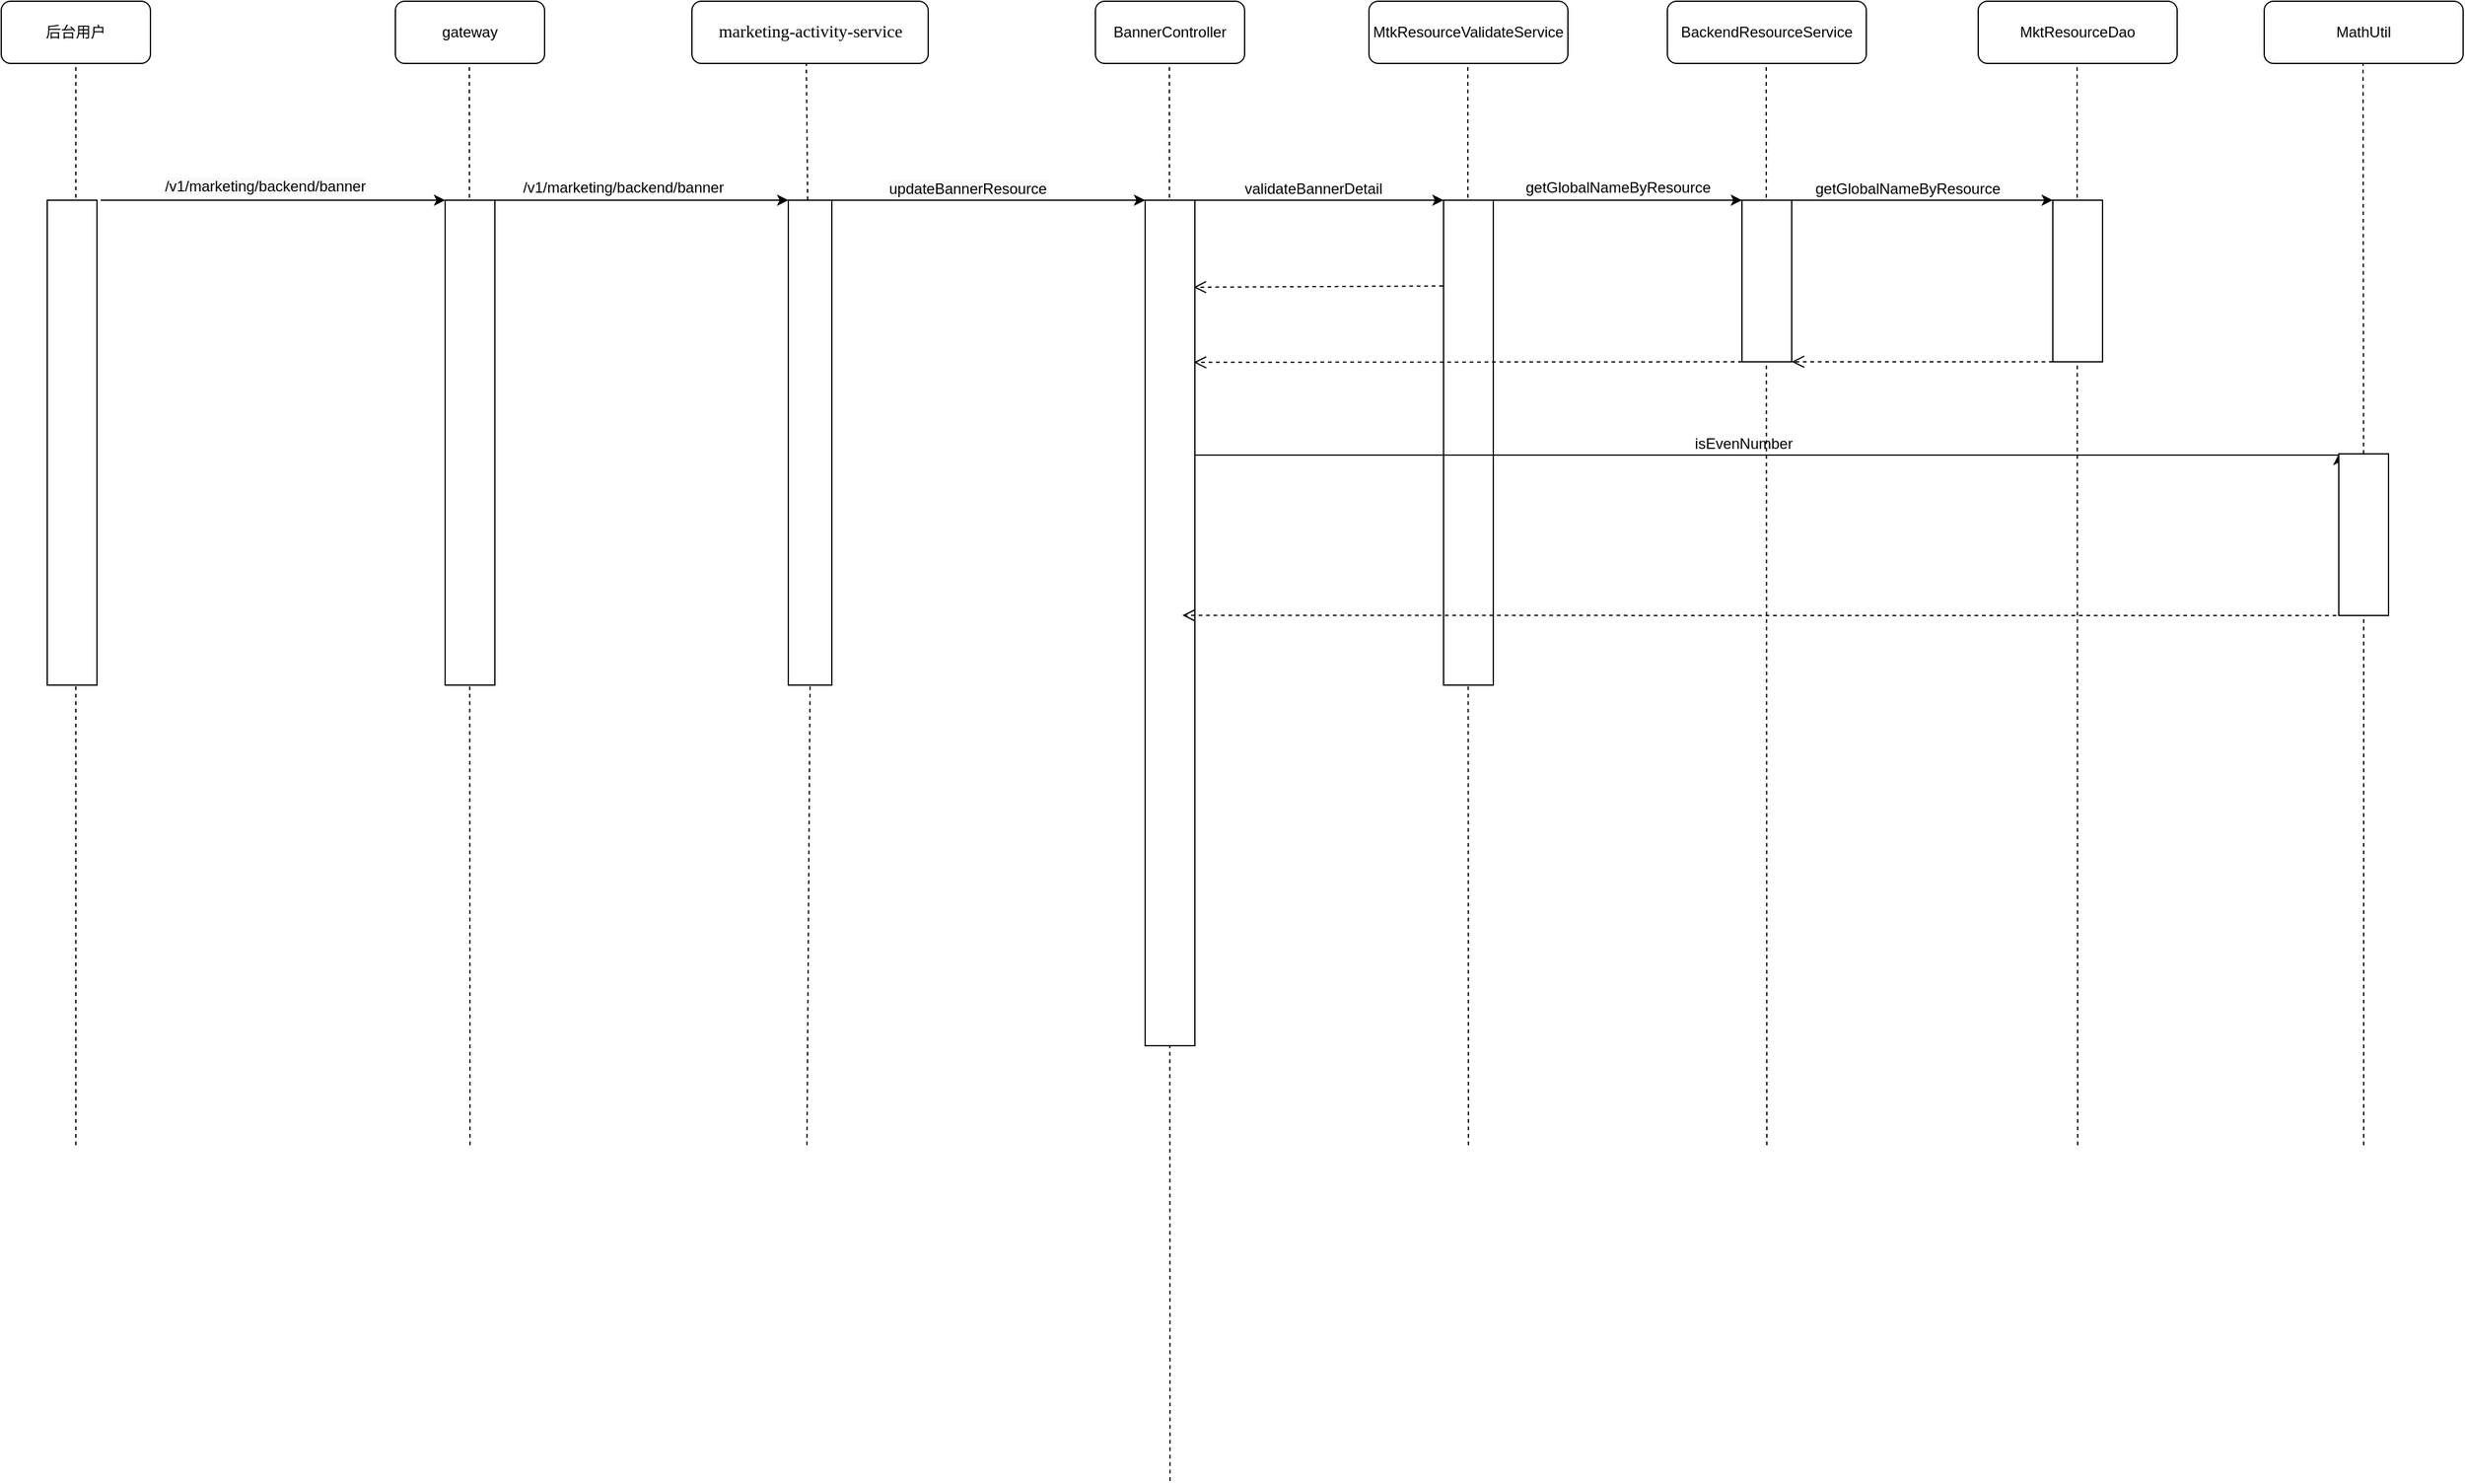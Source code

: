 <mxfile version="15.7.4" type="github">
  <diagram id="LWCq6rCbVmr-GRsFnDi5" name="Page-1">
    <mxGraphModel dx="1350" dy="738" grid="1" gridSize="10" guides="1" tooltips="1" connect="1" arrows="1" fold="1" page="1" pageScale="1" pageWidth="2339" pageHeight="3300" math="0" shadow="0">
      <root>
        <mxCell id="0" />
        <mxCell id="1" parent="0" />
        <mxCell id="MEJ56RyX_G-aqx-PhtDr-10" value="后台用户" style="rounded=1;whiteSpace=wrap;html=1;labelBackgroundColor=default;fontColor=#000000;" parent="1" vertex="1">
          <mxGeometry x="90" y="100" width="120" height="50" as="geometry" />
        </mxCell>
        <mxCell id="MEJ56RyX_G-aqx-PhtDr-14" value="" style="endArrow=none;dashed=1;html=1;rounded=0;fontColor=#000000;entryX=0.5;entryY=1;entryDx=0;entryDy=0;" parent="1" target="MEJ56RyX_G-aqx-PhtDr-10" edge="1">
          <mxGeometry width="50" height="50" relative="1" as="geometry">
            <mxPoint x="150" y="1020" as="sourcePoint" />
            <mxPoint x="180" y="150" as="targetPoint" />
          </mxGeometry>
        </mxCell>
        <mxCell id="MEJ56RyX_G-aqx-PhtDr-16" value="" style="rounded=0;whiteSpace=wrap;html=1;labelBackgroundColor=default;fontColor=#000000;" parent="1" vertex="1">
          <mxGeometry x="127" y="260" width="40" height="390" as="geometry" />
        </mxCell>
        <mxCell id="MEJ56RyX_G-aqx-PhtDr-17" value="&lt;p class=&quot;MsoNormal&quot; style=&quot;margin: 0pt 0pt 0.0pt ; text-align: justify ; font-family: &amp;#34;calibri&amp;#34; ; font-size: 10.5pt&quot;&gt;&lt;span style=&quot;font-size: 10.5pt&quot;&gt;marketing-activity-service&lt;/span&gt;&lt;/p&gt;" style="rounded=1;whiteSpace=wrap;html=1;labelBackgroundColor=default;fontColor=#000000;" parent="1" vertex="1">
          <mxGeometry x="645.5" y="100" width="190" height="50" as="geometry" />
        </mxCell>
        <mxCell id="MEJ56RyX_G-aqx-PhtDr-46" value="" style="endArrow=none;dashed=1;html=1;rounded=0;fontColor=#000000;entryX=0.5;entryY=1;entryDx=0;entryDy=0;startArrow=none;" parent="1" source="MEJ56RyX_G-aqx-PhtDr-53" edge="1">
          <mxGeometry width="50" height="50" relative="1" as="geometry">
            <mxPoint x="737.5" y="1716" as="sourcePoint" />
            <mxPoint x="737.5" y="150" as="targetPoint" />
          </mxGeometry>
        </mxCell>
        <mxCell id="MEJ56RyX_G-aqx-PhtDr-48" value="MtkResourceValidateService" style="rounded=1;whiteSpace=wrap;html=1;labelBackgroundColor=default;fontColor=#000000;" parent="1" vertex="1">
          <mxGeometry x="1190" y="100" width="160" height="50" as="geometry" />
        </mxCell>
        <mxCell id="MEJ56RyX_G-aqx-PhtDr-49" value="" style="endArrow=none;dashed=1;html=1;rounded=0;fontColor=#000000;entryX=0.5;entryY=1;entryDx=0;entryDy=0;" parent="1" edge="1">
          <mxGeometry width="50" height="50" relative="1" as="geometry">
            <mxPoint x="1270" y="1020" as="sourcePoint" />
            <mxPoint x="1269.5" y="150" as="targetPoint" />
          </mxGeometry>
        </mxCell>
        <mxCell id="MEJ56RyX_G-aqx-PhtDr-94" style="edgeStyle=orthogonalEdgeStyle;rounded=0;orthogonalLoop=1;jettySize=auto;html=1;exitX=1;exitY=0;exitDx=0;exitDy=0;entryX=0;entryY=0;entryDx=0;entryDy=0;fontColor=#000000;" parent="1" source="MEJ56RyX_G-aqx-PhtDr-50" target="MEJ56RyX_G-aqx-PhtDr-93" edge="1">
          <mxGeometry relative="1" as="geometry">
            <Array as="points">
              <mxPoint x="1390" y="260" />
              <mxPoint x="1390" y="260" />
            </Array>
          </mxGeometry>
        </mxCell>
        <mxCell id="MEJ56RyX_G-aqx-PhtDr-50" value="" style="rounded=0;whiteSpace=wrap;html=1;labelBackgroundColor=default;fontColor=#000000;" parent="1" vertex="1">
          <mxGeometry x="1250" y="260" width="40" height="390" as="geometry" />
        </mxCell>
        <mxCell id="MEJ56RyX_G-aqx-PhtDr-81" style="edgeStyle=orthogonalEdgeStyle;rounded=0;orthogonalLoop=1;jettySize=auto;html=1;exitX=1;exitY=0;exitDx=0;exitDy=0;entryX=0;entryY=0;entryDx=0;entryDy=0;fontColor=#000000;" parent="1" source="MEJ56RyX_G-aqx-PhtDr-53" target="MEJ56RyX_G-aqx-PhtDr-80" edge="1">
          <mxGeometry relative="1" as="geometry">
            <Array as="points">
              <mxPoint x="880" y="260" />
              <mxPoint x="880" y="260" />
            </Array>
          </mxGeometry>
        </mxCell>
        <mxCell id="MEJ56RyX_G-aqx-PhtDr-82" value="&lt;span style=&quot;font-size: 12px ; background-color: rgb(248 , 249 , 250)&quot;&gt;updateBannerResource&lt;/span&gt;" style="edgeLabel;html=1;align=center;verticalAlign=middle;resizable=0;points=[];fontColor=#000000;" parent="MEJ56RyX_G-aqx-PhtDr-81" vertex="1" connectable="0">
          <mxGeometry x="-0.209" y="3" relative="1" as="geometry">
            <mxPoint x="9" y="-6" as="offset" />
          </mxGeometry>
        </mxCell>
        <mxCell id="MEJ56RyX_G-aqx-PhtDr-53" value="" style="rounded=0;whiteSpace=wrap;html=1;labelBackgroundColor=default;fontColor=#000000;" parent="1" vertex="1">
          <mxGeometry x="723" y="260" width="35" height="390" as="geometry" />
        </mxCell>
        <mxCell id="MEJ56RyX_G-aqx-PhtDr-54" value="" style="endArrow=none;dashed=1;html=1;rounded=0;fontColor=#000000;entryX=0.5;entryY=1;entryDx=0;entryDy=0;" parent="1" target="MEJ56RyX_G-aqx-PhtDr-53" edge="1">
          <mxGeometry width="50" height="50" relative="1" as="geometry">
            <mxPoint x="738" y="1020" as="sourcePoint" />
            <mxPoint x="737.5" y="150" as="targetPoint" />
          </mxGeometry>
        </mxCell>
        <mxCell id="MEJ56RyX_G-aqx-PhtDr-55" value="" style="endArrow=classic;html=1;rounded=0;fontColor=#000000;entryX=0;entryY=0;entryDx=0;entryDy=0;" parent="1" target="MEJ56RyX_G-aqx-PhtDr-73" edge="1">
          <mxGeometry width="50" height="50" relative="1" as="geometry">
            <mxPoint x="170" y="260" as="sourcePoint" />
            <mxPoint x="460" y="260" as="targetPoint" />
          </mxGeometry>
        </mxCell>
        <mxCell id="MEJ56RyX_G-aqx-PhtDr-67" value="&lt;span style=&quot;background-color: rgb(248 , 249 , 250)&quot;&gt;/v1/marketing/backend/banner&lt;/span&gt;" style="text;html=1;strokeColor=none;fillColor=none;align=center;verticalAlign=middle;whiteSpace=wrap;rounded=0;labelBackgroundColor=#FFFFFF;fontColor=#000000;" parent="1" vertex="1">
          <mxGeometry x="220" y="234" width="165" height="30" as="geometry" />
        </mxCell>
        <mxCell id="MEJ56RyX_G-aqx-PhtDr-71" value="gateway" style="rounded=1;whiteSpace=wrap;html=1;labelBackgroundColor=default;fontColor=#000000;" parent="1" vertex="1">
          <mxGeometry x="407" y="100" width="120" height="50" as="geometry" />
        </mxCell>
        <mxCell id="MEJ56RyX_G-aqx-PhtDr-72" value="" style="endArrow=none;dashed=1;html=1;rounded=0;fontColor=#000000;entryX=0.5;entryY=1;entryDx=0;entryDy=0;" parent="1" edge="1">
          <mxGeometry width="50" height="50" relative="1" as="geometry">
            <mxPoint x="467" y="1020" as="sourcePoint" />
            <mxPoint x="466.5" y="150" as="targetPoint" />
          </mxGeometry>
        </mxCell>
        <mxCell id="MEJ56RyX_G-aqx-PhtDr-76" style="edgeStyle=orthogonalEdgeStyle;rounded=0;orthogonalLoop=1;jettySize=auto;html=1;exitX=1;exitY=0;exitDx=0;exitDy=0;entryX=0;entryY=0;entryDx=0;entryDy=0;fontColor=#000000;" parent="1" source="MEJ56RyX_G-aqx-PhtDr-73" target="MEJ56RyX_G-aqx-PhtDr-53" edge="1">
          <mxGeometry relative="1" as="geometry">
            <Array as="points">
              <mxPoint x="620" y="260" />
              <mxPoint x="620" y="260" />
            </Array>
          </mxGeometry>
        </mxCell>
        <mxCell id="MEJ56RyX_G-aqx-PhtDr-73" value="" style="rounded=0;whiteSpace=wrap;html=1;labelBackgroundColor=default;fontColor=#000000;" parent="1" vertex="1">
          <mxGeometry x="447" y="260" width="40" height="390" as="geometry" />
        </mxCell>
        <mxCell id="MEJ56RyX_G-aqx-PhtDr-77" value="/v1/marketing/backend/banner" style="text;html=1;align=center;verticalAlign=middle;resizable=0;points=[];autosize=1;strokeColor=none;fillColor=none;fontColor=#000000;" parent="1" vertex="1">
          <mxGeometry x="500" y="240" width="180" height="20" as="geometry" />
        </mxCell>
        <mxCell id="MEJ56RyX_G-aqx-PhtDr-78" value="BannerController" style="rounded=1;whiteSpace=wrap;html=1;labelBackgroundColor=default;fontColor=#000000;" parent="1" vertex="1">
          <mxGeometry x="970" y="100" width="120" height="50" as="geometry" />
        </mxCell>
        <mxCell id="MEJ56RyX_G-aqx-PhtDr-79" value="" style="endArrow=none;dashed=1;html=1;rounded=0;fontColor=#000000;entryX=0.5;entryY=1;entryDx=0;entryDy=0;" parent="1" edge="1">
          <mxGeometry width="50" height="50" relative="1" as="geometry">
            <mxPoint x="1030" y="1290" as="sourcePoint" />
            <mxPoint x="1029.5" y="150" as="targetPoint" />
          </mxGeometry>
        </mxCell>
        <mxCell id="MEJ56RyX_G-aqx-PhtDr-86" style="edgeStyle=orthogonalEdgeStyle;rounded=0;orthogonalLoop=1;jettySize=auto;html=1;exitX=1;exitY=0;exitDx=0;exitDy=0;entryX=0;entryY=0;entryDx=0;entryDy=0;fontColor=#000000;" parent="1" source="MEJ56RyX_G-aqx-PhtDr-80" target="MEJ56RyX_G-aqx-PhtDr-50" edge="1">
          <mxGeometry relative="1" as="geometry">
            <Array as="points">
              <mxPoint x="1160" y="260" />
              <mxPoint x="1160" y="260" />
            </Array>
          </mxGeometry>
        </mxCell>
        <mxCell id="-TZKnK_PWQ3zhV2Qvu-R-11" style="edgeStyle=orthogonalEdgeStyle;rounded=0;orthogonalLoop=1;jettySize=auto;html=1;exitX=1;exitY=0.5;exitDx=0;exitDy=0;entryX=0;entryY=0;entryDx=0;entryDy=0;fontColor=#000000;" edge="1" parent="1" source="MEJ56RyX_G-aqx-PhtDr-80" target="-TZKnK_PWQ3zhV2Qvu-R-9">
          <mxGeometry relative="1" as="geometry">
            <Array as="points">
              <mxPoint x="1970" y="465" />
            </Array>
          </mxGeometry>
        </mxCell>
        <mxCell id="MEJ56RyX_G-aqx-PhtDr-80" value="" style="rounded=0;whiteSpace=wrap;html=1;labelBackgroundColor=default;fontColor=#000000;" parent="1" vertex="1">
          <mxGeometry x="1010" y="260" width="40" height="680" as="geometry" />
        </mxCell>
        <mxCell id="MEJ56RyX_G-aqx-PhtDr-87" value="validateBannerDetail" style="text;html=1;align=center;verticalAlign=middle;resizable=0;points=[];autosize=1;strokeColor=none;fillColor=none;fontColor=#000000;" parent="1" vertex="1">
          <mxGeometry x="1080" y="241" width="130" height="20" as="geometry" />
        </mxCell>
        <mxCell id="MEJ56RyX_G-aqx-PhtDr-90" value="" style="html=1;verticalAlign=bottom;endArrow=open;dashed=1;endSize=8;rounded=0;fontColor=#000000;exitX=-0.014;exitY=0.177;exitDx=0;exitDy=0;exitPerimeter=0;" parent="1" source="MEJ56RyX_G-aqx-PhtDr-50" edge="1">
          <mxGeometry relative="1" as="geometry">
            <mxPoint x="1241.06" y="329.75" as="sourcePoint" />
            <mxPoint x="1048.94" y="330" as="targetPoint" />
          </mxGeometry>
        </mxCell>
        <mxCell id="MEJ56RyX_G-aqx-PhtDr-91" value="BackendResourceService" style="rounded=1;whiteSpace=wrap;html=1;labelBackgroundColor=default;fontColor=#000000;" parent="1" vertex="1">
          <mxGeometry x="1430" y="100" width="160" height="50" as="geometry" />
        </mxCell>
        <mxCell id="MEJ56RyX_G-aqx-PhtDr-92" value="" style="endArrow=none;dashed=1;html=1;rounded=0;fontColor=#000000;entryX=0.5;entryY=1;entryDx=0;entryDy=0;" parent="1" edge="1">
          <mxGeometry width="50" height="50" relative="1" as="geometry">
            <mxPoint x="1510" y="1020" as="sourcePoint" />
            <mxPoint x="1509.5" y="150" as="targetPoint" />
          </mxGeometry>
        </mxCell>
        <mxCell id="-TZKnK_PWQ3zhV2Qvu-R-4" style="edgeStyle=orthogonalEdgeStyle;rounded=0;orthogonalLoop=1;jettySize=auto;html=1;exitX=1;exitY=0;exitDx=0;exitDy=0;entryX=0;entryY=0;entryDx=0;entryDy=0;fontColor=#000000;" edge="1" parent="1" source="MEJ56RyX_G-aqx-PhtDr-93" target="-TZKnK_PWQ3zhV2Qvu-R-3">
          <mxGeometry relative="1" as="geometry">
            <Array as="points">
              <mxPoint x="1640" y="260" />
              <mxPoint x="1640" y="260" />
            </Array>
          </mxGeometry>
        </mxCell>
        <mxCell id="MEJ56RyX_G-aqx-PhtDr-93" value="" style="rounded=0;whiteSpace=wrap;html=1;labelBackgroundColor=default;fontColor=#000000;" parent="1" vertex="1">
          <mxGeometry x="1490" y="260" width="40" height="130" as="geometry" />
        </mxCell>
        <mxCell id="MEJ56RyX_G-aqx-PhtDr-95" value="getGlobalNameByResource" style="text;html=1;align=center;verticalAlign=middle;resizable=0;points=[];autosize=1;strokeColor=none;fillColor=none;fontColor=#000000;" parent="1" vertex="1">
          <mxGeometry x="1310" y="240" width="160" height="20" as="geometry" />
        </mxCell>
        <mxCell id="MEJ56RyX_G-aqx-PhtDr-96" value="" style="html=1;verticalAlign=bottom;endArrow=open;dashed=1;endSize=8;rounded=0;fontColor=#000000;entryX=1.106;entryY=0.215;entryDx=0;entryDy=0;entryPerimeter=0;" parent="1" edge="1">
          <mxGeometry relative="1" as="geometry">
            <mxPoint x="1490" y="390" as="sourcePoint" />
            <mxPoint x="1049.06" y="390.4" as="targetPoint" />
          </mxGeometry>
        </mxCell>
        <mxCell id="-TZKnK_PWQ3zhV2Qvu-R-1" value="MktResourceDao" style="rounded=1;whiteSpace=wrap;html=1;labelBackgroundColor=default;fontColor=#000000;" vertex="1" parent="1">
          <mxGeometry x="1680" y="100" width="160" height="50" as="geometry" />
        </mxCell>
        <mxCell id="-TZKnK_PWQ3zhV2Qvu-R-2" value="" style="endArrow=none;dashed=1;html=1;rounded=0;fontColor=#000000;entryX=0.5;entryY=1;entryDx=0;entryDy=0;" edge="1" parent="1">
          <mxGeometry width="50" height="50" relative="1" as="geometry">
            <mxPoint x="1760" y="1020" as="sourcePoint" />
            <mxPoint x="1759.5" y="150" as="targetPoint" />
          </mxGeometry>
        </mxCell>
        <mxCell id="-TZKnK_PWQ3zhV2Qvu-R-3" value="" style="rounded=0;whiteSpace=wrap;html=1;labelBackgroundColor=default;fontColor=#000000;" vertex="1" parent="1">
          <mxGeometry x="1740" y="260" width="40" height="130" as="geometry" />
        </mxCell>
        <mxCell id="-TZKnK_PWQ3zhV2Qvu-R-5" value="getGlobalNameByResource" style="text;html=1;align=center;verticalAlign=middle;resizable=0;points=[];autosize=1;strokeColor=none;fillColor=none;fontColor=#000000;" vertex="1" parent="1">
          <mxGeometry x="1543" y="241" width="160" height="20" as="geometry" />
        </mxCell>
        <mxCell id="-TZKnK_PWQ3zhV2Qvu-R-6" value="" style="html=1;verticalAlign=bottom;endArrow=open;dashed=1;endSize=8;rounded=0;fontColor=#000000;exitX=0;exitY=1;exitDx=0;exitDy=0;" edge="1" parent="1" source="-TZKnK_PWQ3zhV2Qvu-R-3">
          <mxGeometry relative="1" as="geometry">
            <mxPoint x="1730.5" y="389" as="sourcePoint" />
            <mxPoint x="1530" y="389.97" as="targetPoint" />
          </mxGeometry>
        </mxCell>
        <mxCell id="-TZKnK_PWQ3zhV2Qvu-R-7" value="MathUtil" style="rounded=1;whiteSpace=wrap;html=1;labelBackgroundColor=default;fontColor=#000000;" vertex="1" parent="1">
          <mxGeometry x="1910" y="100" width="160" height="50" as="geometry" />
        </mxCell>
        <mxCell id="-TZKnK_PWQ3zhV2Qvu-R-8" value="" style="endArrow=none;dashed=1;html=1;rounded=0;fontColor=#000000;entryX=0.5;entryY=1;entryDx=0;entryDy=0;startArrow=none;" edge="1" parent="1" source="-TZKnK_PWQ3zhV2Qvu-R-9">
          <mxGeometry width="50" height="50" relative="1" as="geometry">
            <mxPoint x="1990" y="1020" as="sourcePoint" />
            <mxPoint x="1989.5" y="150" as="targetPoint" />
          </mxGeometry>
        </mxCell>
        <mxCell id="-TZKnK_PWQ3zhV2Qvu-R-9" value="" style="rounded=0;whiteSpace=wrap;html=1;labelBackgroundColor=default;fontColor=#000000;" vertex="1" parent="1">
          <mxGeometry x="1970" y="464" width="40" height="130" as="geometry" />
        </mxCell>
        <mxCell id="-TZKnK_PWQ3zhV2Qvu-R-10" value="" style="endArrow=none;dashed=1;html=1;rounded=0;fontColor=#000000;entryX=0.5;entryY=1;entryDx=0;entryDy=0;" edge="1" parent="1" target="-TZKnK_PWQ3zhV2Qvu-R-9">
          <mxGeometry width="50" height="50" relative="1" as="geometry">
            <mxPoint x="1990" y="1020" as="sourcePoint" />
            <mxPoint x="1989.5" y="150" as="targetPoint" />
          </mxGeometry>
        </mxCell>
        <mxCell id="-TZKnK_PWQ3zhV2Qvu-R-12" value="isEvenNumber" style="text;html=1;align=center;verticalAlign=middle;resizable=0;points=[];autosize=1;strokeColor=none;fillColor=none;fontColor=#000000;" vertex="1" parent="1">
          <mxGeometry x="1446" y="446" width="90" height="20" as="geometry" />
        </mxCell>
        <mxCell id="-TZKnK_PWQ3zhV2Qvu-R-13" value="" style="html=1;verticalAlign=bottom;endArrow=open;dashed=1;endSize=8;rounded=0;fontColor=#000000;exitX=0;exitY=1;exitDx=0;exitDy=0;entryX=0.75;entryY=0.491;entryDx=0;entryDy=0;entryPerimeter=0;" edge="1" parent="1" target="MEJ56RyX_G-aqx-PhtDr-80">
          <mxGeometry relative="1" as="geometry">
            <mxPoint x="1968" y="594.03" as="sourcePoint" />
            <mxPoint x="1059.76" y="594.97" as="targetPoint" />
          </mxGeometry>
        </mxCell>
      </root>
    </mxGraphModel>
  </diagram>
</mxfile>
